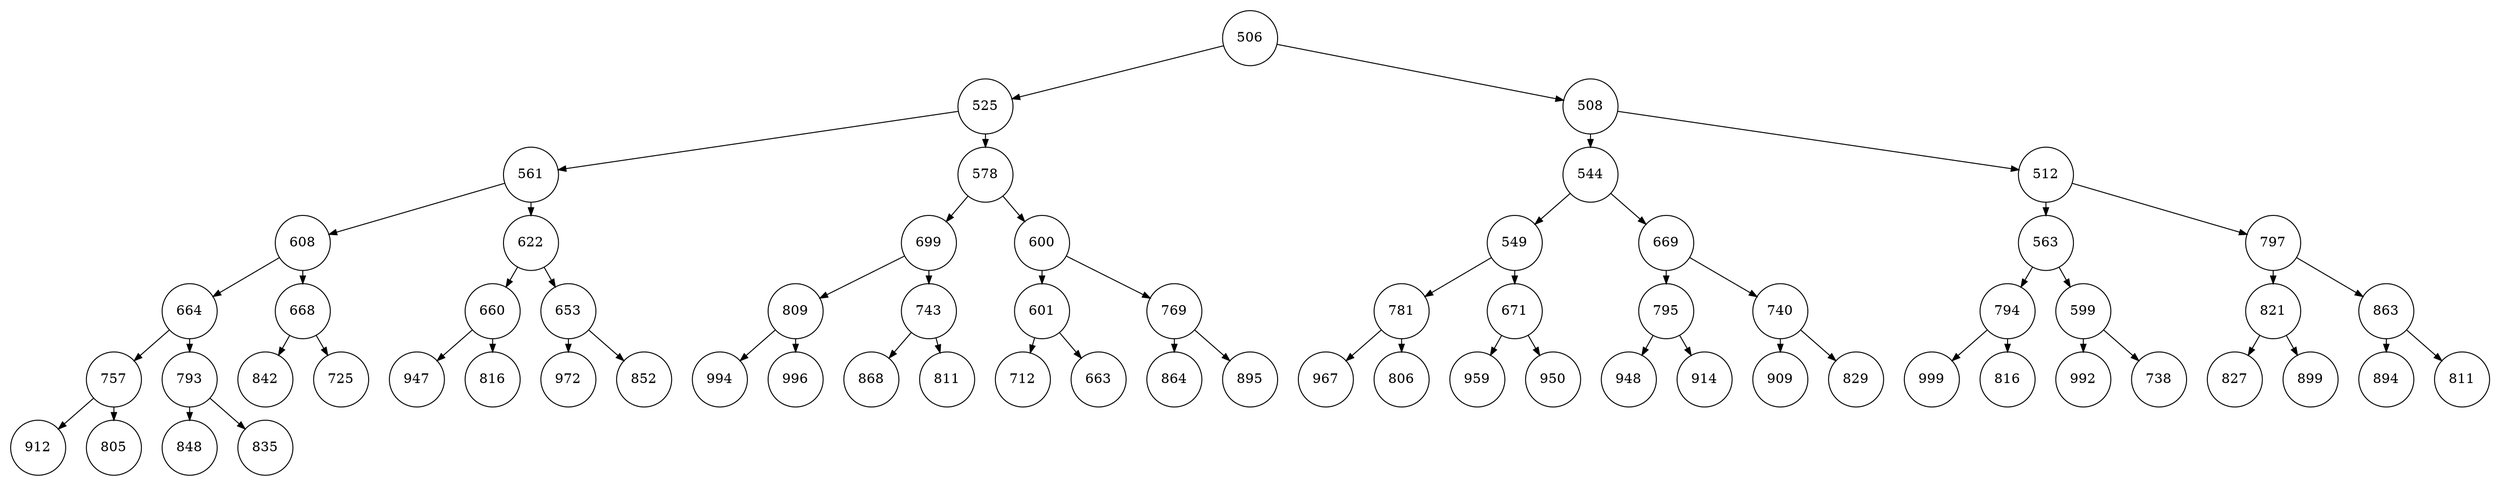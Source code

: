 
    digraph G {
    nodesep=0.3;
    ranksep=0.2;
    margin=0.1;
    node [shape=circle];
    edge [arrowsize=0.8];
    1 -> 2[side=left];
1 -> 3;
2 -> 4[side=left];
2 -> 5;
3 -> 6[side=left];
3 -> 7;
4 -> 8[side=left];
4 -> 9;
5 -> 10[side=left];
5 -> 11;
6 -> 12[side=left];
6 -> 13;
7 -> 14[side=left];
7 -> 15;
8 -> 16[side=left];
8 -> 17;
9 -> 18[side=left];
9 -> 19;
10 -> 20[side=left];
10 -> 21;
11 -> 22[side=left];
11 -> 23;
12 -> 24[side=left];
12 -> 25;
13 -> 26[side=left];
13 -> 27;
14 -> 28[side=left];
14 -> 29;
15 -> 30[side=left];
15 -> 31;
16 -> 32[side=left];
16 -> 33;
17 -> 34[side=left];
17 -> 35;
18 -> 36[side=left];
18 -> 37;
19 -> 38[side=left];
19 -> 39;
20 -> 40[side=left];
20 -> 41;
21 -> 42[side=left];
21 -> 43;
22 -> 44[side=left];
22 -> 45;
23 -> 46[side=left];
23 -> 47;
24 -> 48[side=left];
24 -> 49;
25 -> 50[side=left];
25 -> 51;
26 -> 52[side=left];
26 -> 53;
27 -> 54[side=left];
27 -> 55;
28 -> 56[side=left];
28 -> 57;
29 -> 58[side=left];
29 -> 59;
30 -> 60[side=left];
30 -> 61;
31 -> 62[side=left];
31 -> 63;
32 -> 64[side=left];
32 -> 65;
33 -> 66[side=left];
33 -> 67;
1[label="506"]
2[label="525"]
3[label="508"]
4[label="561"]
5[label="578"]
6[label="544"]
7[label="512"]
8[label="608"]
9[label="622"]
10[label="699"]
11[label="600"]
12[label="549"]
13[label="669"]
14[label="563"]
15[label="797"]
16[label="664"]
17[label="668"]
18[label="660"]
19[label="653"]
20[label="809"]
21[label="743"]
22[label="601"]
23[label="769"]
24[label="781"]
25[label="671"]
26[label="795"]
27[label="740"]
28[label="794"]
29[label="599"]
30[label="821"]
31[label="863"]
32[label="757"]
33[label="793"]
34[label="842"]
35[label="725"]
36[label="947"]
37[label="816"]
38[label="972"]
39[label="852"]
40[label="994"]
41[label="996"]
42[label="868"]
43[label="811"]
44[label="712"]
45[label="663"]
46[label="864"]
47[label="895"]
48[label="967"]
49[label="806"]
50[label="959"]
51[label="950"]
52[label="948"]
53[label="914"]
54[label="909"]
55[label="829"]
56[label="999"]
57[label="816"]
58[label="992"]
59[label="738"]
60[label="827"]
61[label="899"]
62[label="894"]
63[label="811"]
64[label="912"]
65[label="805"]
66[label="848"]
67[label="835"]}